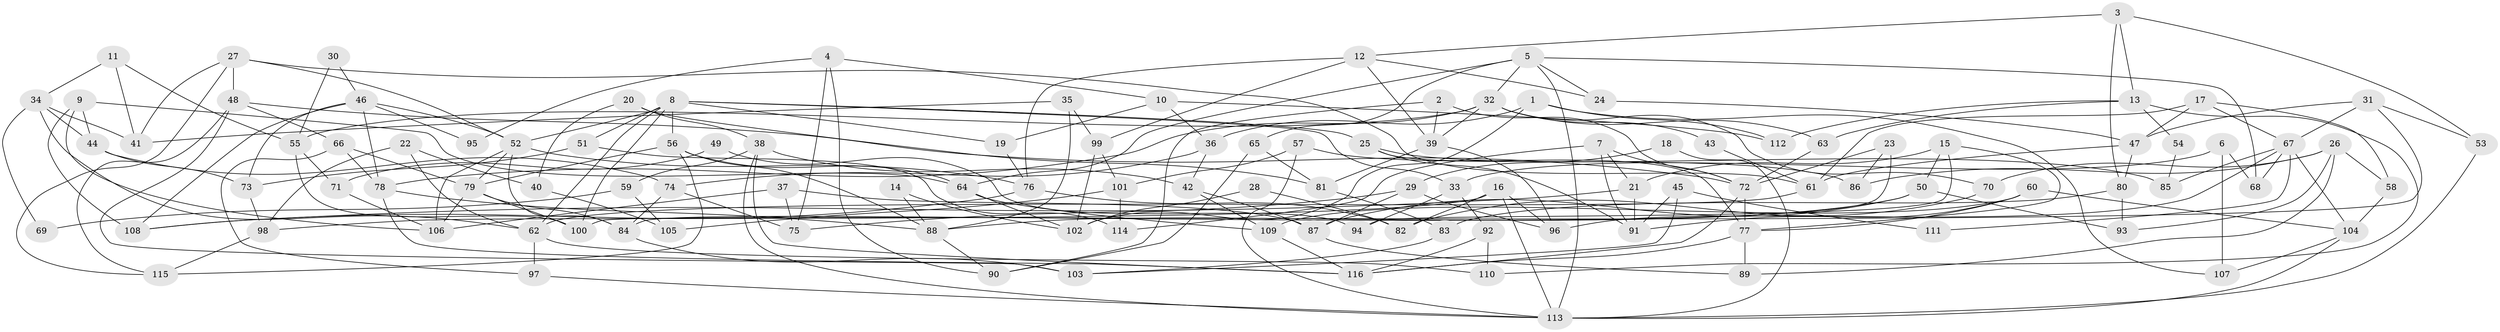 // coarse degree distribution, {4: 0.15584415584415584, 3: 0.2077922077922078, 7: 0.09090909090909091, 5: 0.23376623376623376, 10: 0.03896103896103896, 6: 0.14285714285714285, 2: 0.07792207792207792, 8: 0.03896103896103896, 9: 0.012987012987012988}
// Generated by graph-tools (version 1.1) at 2025/41/03/06/25 10:41:59]
// undirected, 116 vertices, 232 edges
graph export_dot {
graph [start="1"]
  node [color=gray90,style=filled];
  1;
  2;
  3;
  4;
  5;
  6;
  7;
  8;
  9;
  10;
  11;
  12;
  13;
  14;
  15;
  16;
  17;
  18;
  19;
  20;
  21;
  22;
  23;
  24;
  25;
  26;
  27;
  28;
  29;
  30;
  31;
  32;
  33;
  34;
  35;
  36;
  37;
  38;
  39;
  40;
  41;
  42;
  43;
  44;
  45;
  46;
  47;
  48;
  49;
  50;
  51;
  52;
  53;
  54;
  55;
  56;
  57;
  58;
  59;
  60;
  61;
  62;
  63;
  64;
  65;
  66;
  67;
  68;
  69;
  70;
  71;
  72;
  73;
  74;
  75;
  76;
  77;
  78;
  79;
  80;
  81;
  82;
  83;
  84;
  85;
  86;
  87;
  88;
  89;
  90;
  91;
  92;
  93;
  94;
  95;
  96;
  97;
  98;
  99;
  100;
  101;
  102;
  103;
  104;
  105;
  106;
  107;
  108;
  109;
  110;
  111;
  112;
  113;
  114;
  115;
  116;
  1 -- 36;
  1 -- 112;
  1 -- 102;
  1 -- 107;
  2 -- 72;
  2 -- 39;
  2 -- 90;
  3 -- 13;
  3 -- 12;
  3 -- 53;
  3 -- 80;
  4 -- 10;
  4 -- 90;
  4 -- 75;
  4 -- 95;
  5 -- 113;
  5 -- 64;
  5 -- 24;
  5 -- 32;
  5 -- 65;
  5 -- 68;
  6 -- 68;
  6 -- 107;
  6 -- 33;
  7 -- 72;
  7 -- 21;
  7 -- 91;
  7 -- 114;
  8 -- 56;
  8 -- 52;
  8 -- 19;
  8 -- 25;
  8 -- 33;
  8 -- 51;
  8 -- 62;
  8 -- 100;
  9 -- 106;
  9 -- 108;
  9 -- 44;
  9 -- 64;
  10 -- 19;
  10 -- 36;
  10 -- 112;
  11 -- 34;
  11 -- 55;
  11 -- 41;
  12 -- 99;
  12 -- 39;
  12 -- 24;
  12 -- 76;
  13 -- 110;
  13 -- 63;
  13 -- 54;
  13 -- 112;
  14 -- 102;
  14 -- 88;
  15 -- 77;
  15 -- 21;
  15 -- 50;
  15 -- 94;
  16 -- 113;
  16 -- 98;
  16 -- 82;
  16 -- 96;
  17 -- 47;
  17 -- 61;
  17 -- 58;
  17 -- 67;
  18 -- 29;
  18 -- 113;
  19 -- 76;
  20 -- 38;
  20 -- 81;
  20 -- 40;
  21 -- 91;
  21 -- 108;
  22 -- 98;
  22 -- 62;
  22 -- 40;
  23 -- 84;
  23 -- 72;
  23 -- 86;
  24 -- 47;
  25 -- 77;
  25 -- 85;
  25 -- 91;
  26 -- 89;
  26 -- 58;
  26 -- 70;
  26 -- 86;
  26 -- 93;
  27 -- 115;
  27 -- 41;
  27 -- 48;
  27 -- 52;
  27 -- 61;
  28 -- 82;
  28 -- 102;
  29 -- 87;
  29 -- 96;
  29 -- 75;
  30 -- 55;
  30 -- 46;
  31 -- 47;
  31 -- 100;
  31 -- 53;
  31 -- 67;
  32 -- 70;
  32 -- 39;
  32 -- 43;
  32 -- 55;
  32 -- 63;
  32 -- 78;
  33 -- 92;
  33 -- 94;
  34 -- 44;
  34 -- 62;
  34 -- 41;
  34 -- 69;
  35 -- 88;
  35 -- 41;
  35 -- 99;
  36 -- 42;
  36 -- 74;
  37 -- 75;
  37 -- 87;
  37 -- 106;
  38 -- 116;
  38 -- 113;
  38 -- 42;
  38 -- 59;
  39 -- 96;
  39 -- 81;
  40 -- 105;
  42 -- 109;
  42 -- 87;
  43 -- 61;
  44 -- 74;
  44 -- 73;
  45 -- 103;
  45 -- 91;
  45 -- 111;
  46 -- 78;
  46 -- 52;
  46 -- 73;
  46 -- 95;
  46 -- 108;
  47 -- 80;
  47 -- 61;
  48 -- 66;
  48 -- 72;
  48 -- 103;
  48 -- 115;
  49 -- 94;
  49 -- 71;
  50 -- 93;
  50 -- 87;
  50 -- 88;
  51 -- 73;
  51 -- 114;
  52 -- 79;
  52 -- 76;
  52 -- 84;
  52 -- 106;
  53 -- 113;
  54 -- 85;
  55 -- 100;
  55 -- 71;
  56 -- 64;
  56 -- 88;
  56 -- 79;
  56 -- 115;
  57 -- 86;
  57 -- 101;
  57 -- 113;
  58 -- 104;
  59 -- 105;
  59 -- 69;
  60 -- 91;
  60 -- 104;
  60 -- 77;
  60 -- 109;
  61 -- 62;
  62 -- 97;
  62 -- 110;
  63 -- 72;
  64 -- 109;
  64 -- 102;
  65 -- 90;
  65 -- 81;
  66 -- 97;
  66 -- 79;
  66 -- 78;
  67 -- 68;
  67 -- 85;
  67 -- 96;
  67 -- 104;
  67 -- 111;
  70 -- 82;
  71 -- 106;
  72 -- 116;
  72 -- 77;
  73 -- 98;
  74 -- 75;
  74 -- 84;
  76 -- 82;
  76 -- 108;
  77 -- 89;
  77 -- 116;
  78 -- 88;
  78 -- 116;
  79 -- 106;
  79 -- 84;
  79 -- 100;
  80 -- 83;
  80 -- 93;
  81 -- 83;
  83 -- 103;
  84 -- 103;
  87 -- 89;
  88 -- 90;
  92 -- 116;
  92 -- 110;
  97 -- 113;
  98 -- 115;
  99 -- 102;
  99 -- 101;
  101 -- 114;
  101 -- 105;
  104 -- 113;
  104 -- 107;
  109 -- 116;
}
